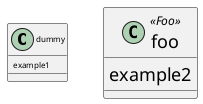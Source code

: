 {
  "sha1": "eodm7sn7cxsfocovvcz9p6keinyi1q7",
  "insertion": {
    "when": "2024-06-01T09:03:04.840Z",
    "url": "http://forum.plantuml.net/6838/some-skinparam-properties-wont-apply-globally",
    "user": "plantuml@gmail.com"
  }
}
@startuml
skinparam classAttributeFontSize  8
skinparam classAttributeFontSize<<Foo>>  18

class dummy {
example1
}

class foo<<Foo>> {
example2
}

@enduml
